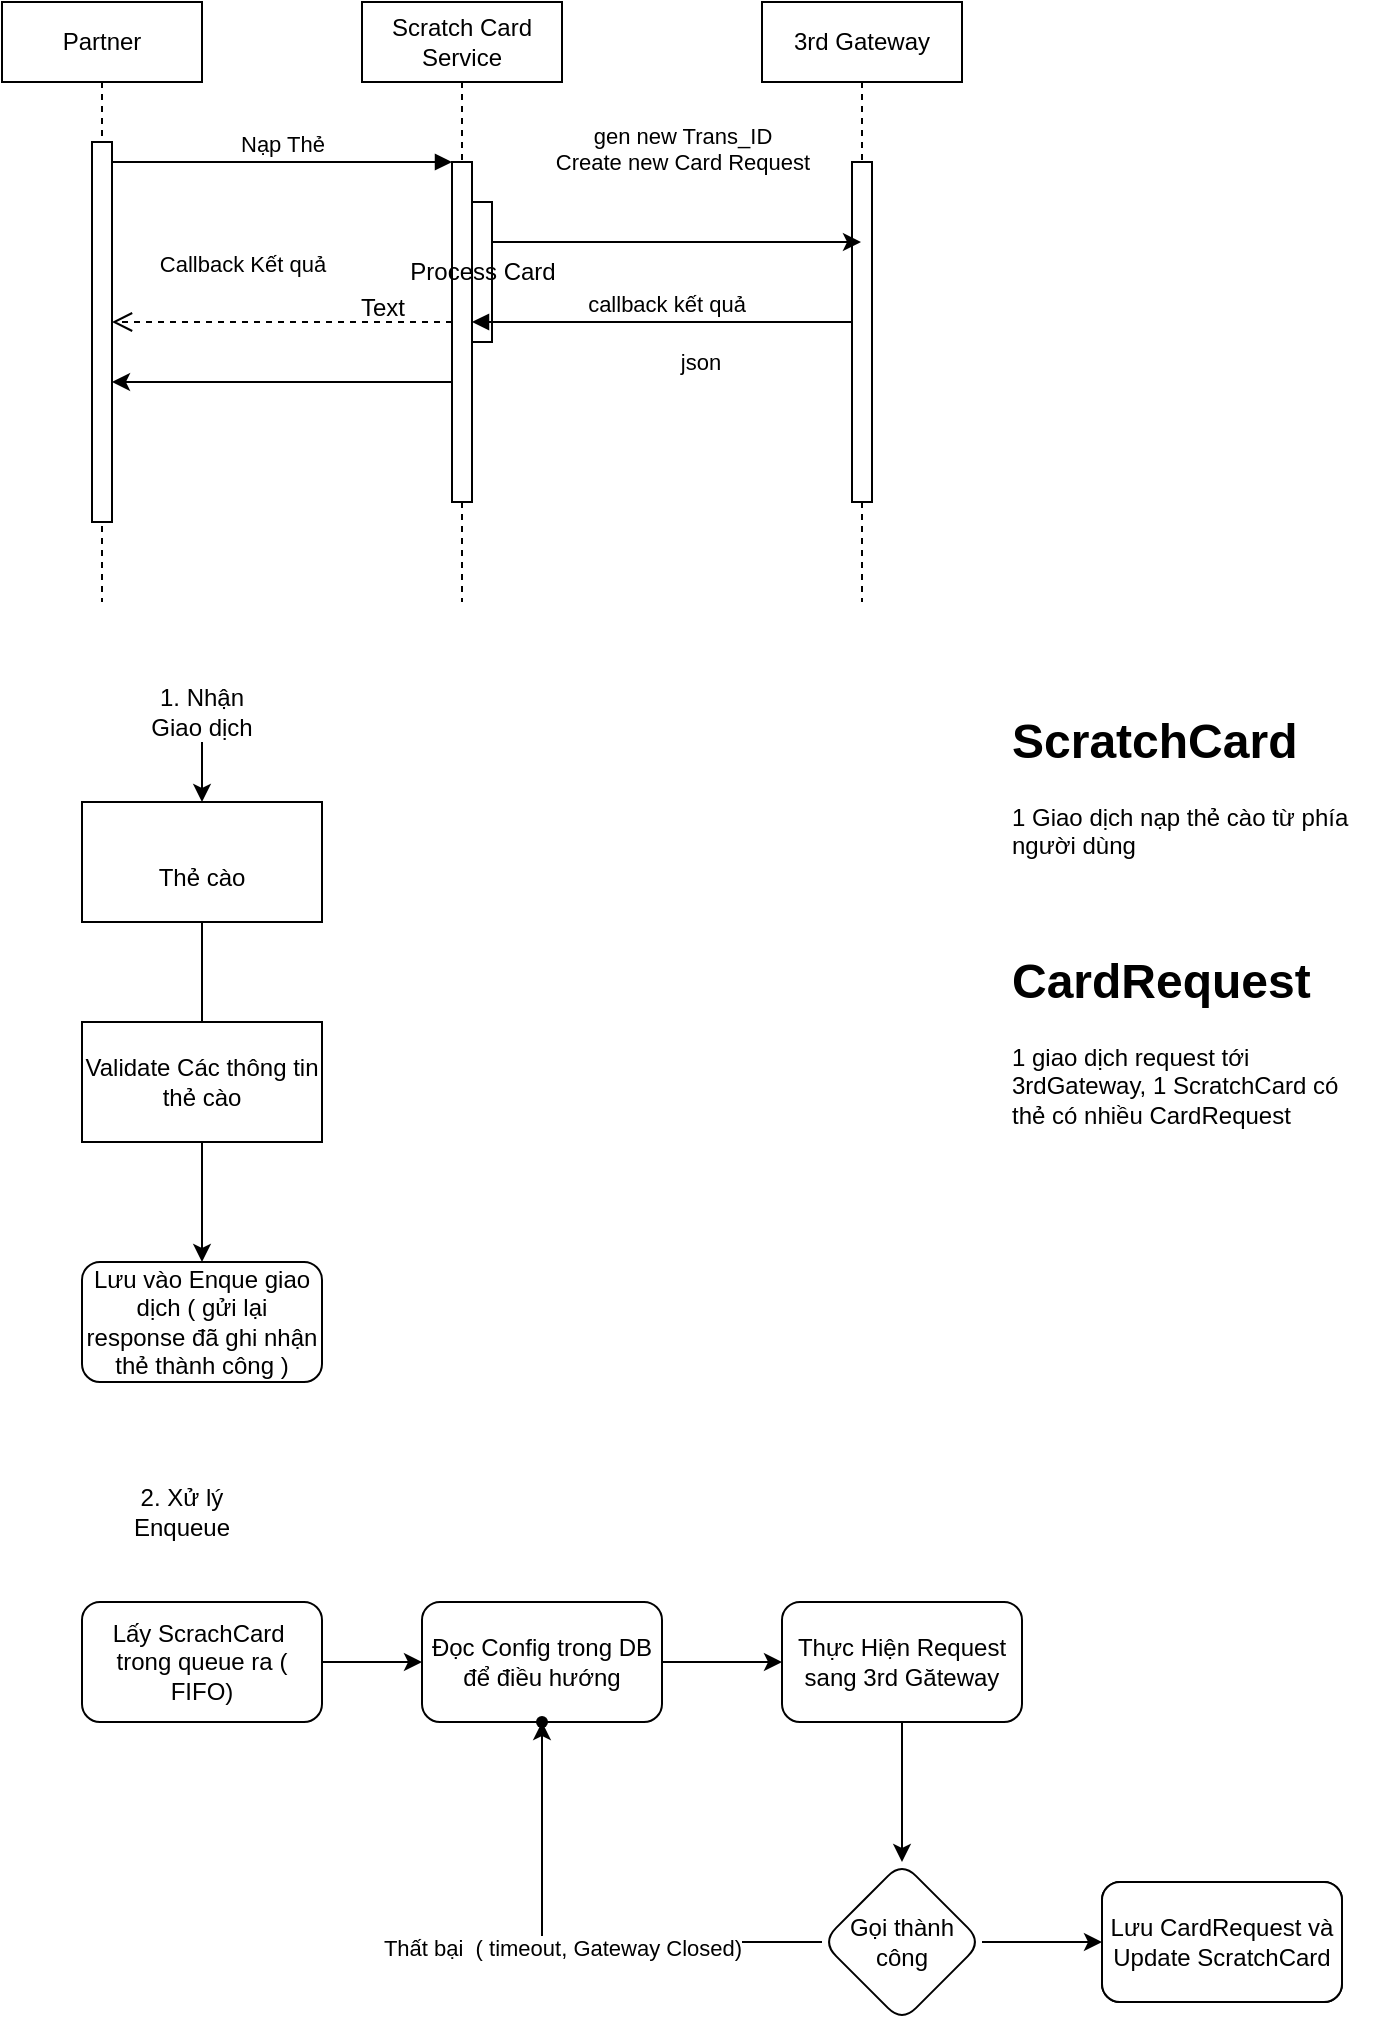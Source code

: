 <mxfile version="21.8.2" type="github">
  <diagram name="Page-1" id="2YBvvXClWsGukQMizWep">
    <mxGraphModel dx="1562" dy="876" grid="1" gridSize="10" guides="1" tooltips="1" connect="1" arrows="1" fold="1" page="1" pageScale="1" pageWidth="850" pageHeight="1100" math="0" shadow="0">
      <root>
        <mxCell id="0" />
        <mxCell id="1" parent="0" />
        <mxCell id="aM9ryv3xv72pqoxQDRHE-1" value="Partner" style="shape=umlLifeline;perimeter=lifelinePerimeter;whiteSpace=wrap;html=1;container=0;dropTarget=0;collapsible=0;recursiveResize=0;outlineConnect=0;portConstraint=eastwest;newEdgeStyle={&quot;edgeStyle&quot;:&quot;elbowEdgeStyle&quot;,&quot;elbow&quot;:&quot;vertical&quot;,&quot;curved&quot;:0,&quot;rounded&quot;:0};" parent="1" vertex="1">
          <mxGeometry x="40" y="40" width="100" height="300" as="geometry" />
        </mxCell>
        <mxCell id="aM9ryv3xv72pqoxQDRHE-2" value="" style="html=1;points=[];perimeter=orthogonalPerimeter;outlineConnect=0;targetShapes=umlLifeline;portConstraint=eastwest;newEdgeStyle={&quot;edgeStyle&quot;:&quot;elbowEdgeStyle&quot;,&quot;elbow&quot;:&quot;vertical&quot;,&quot;curved&quot;:0,&quot;rounded&quot;:0};" parent="aM9ryv3xv72pqoxQDRHE-1" vertex="1">
          <mxGeometry x="45" y="70" width="10" height="190" as="geometry" />
        </mxCell>
        <mxCell id="aM9ryv3xv72pqoxQDRHE-5" value="Scratch Card Service" style="shape=umlLifeline;perimeter=lifelinePerimeter;whiteSpace=wrap;html=1;container=0;dropTarget=0;collapsible=0;recursiveResize=0;outlineConnect=0;portConstraint=eastwest;newEdgeStyle={&quot;edgeStyle&quot;:&quot;elbowEdgeStyle&quot;,&quot;elbow&quot;:&quot;vertical&quot;,&quot;curved&quot;:0,&quot;rounded&quot;:0};" parent="1" vertex="1">
          <mxGeometry x="220" y="40" width="100" height="300" as="geometry" />
        </mxCell>
        <mxCell id="aM9ryv3xv72pqoxQDRHE-6" value="" style="html=1;points=[];perimeter=orthogonalPerimeter;outlineConnect=0;targetShapes=umlLifeline;portConstraint=eastwest;newEdgeStyle={&quot;edgeStyle&quot;:&quot;elbowEdgeStyle&quot;,&quot;elbow&quot;:&quot;vertical&quot;,&quot;curved&quot;:0,&quot;rounded&quot;:0};" parent="aM9ryv3xv72pqoxQDRHE-5" vertex="1">
          <mxGeometry x="45" y="80" width="10" height="170" as="geometry" />
        </mxCell>
        <mxCell id="aM9ryv3xv72pqoxQDRHE-4" value="Process Card" style="html=1;points=[];perimeter=orthogonalPerimeter;outlineConnect=0;targetShapes=umlLifeline;portConstraint=eastwest;newEdgeStyle={&quot;edgeStyle&quot;:&quot;elbowEdgeStyle&quot;,&quot;elbow&quot;:&quot;vertical&quot;,&quot;curved&quot;:0,&quot;rounded&quot;:0};" parent="aM9ryv3xv72pqoxQDRHE-5" vertex="1">
          <mxGeometry x="55" y="100" width="10" height="70" as="geometry" />
        </mxCell>
        <mxCell id="aM9ryv3xv72pqoxQDRHE-7" value="Nạp Thẻ" style="html=1;verticalAlign=bottom;endArrow=block;edgeStyle=elbowEdgeStyle;elbow=vertical;curved=0;rounded=0;" parent="1" source="aM9ryv3xv72pqoxQDRHE-2" target="aM9ryv3xv72pqoxQDRHE-6" edge="1">
          <mxGeometry relative="1" as="geometry">
            <mxPoint x="195" y="130" as="sourcePoint" />
            <Array as="points">
              <mxPoint x="180" y="120" />
            </Array>
          </mxGeometry>
        </mxCell>
        <mxCell id="aM9ryv3xv72pqoxQDRHE-8" value="Callback Kết quả" style="html=1;verticalAlign=bottom;endArrow=open;dashed=1;endSize=8;edgeStyle=elbowEdgeStyle;elbow=vertical;curved=0;rounded=0;" parent="1" source="aM9ryv3xv72pqoxQDRHE-6" target="aM9ryv3xv72pqoxQDRHE-2" edge="1">
          <mxGeometry x="0.235" y="-20" relative="1" as="geometry">
            <mxPoint x="195" y="205" as="targetPoint" />
            <Array as="points">
              <mxPoint x="190" y="200" />
              <mxPoint x="190" y="280" />
            </Array>
            <mxPoint as="offset" />
          </mxGeometry>
        </mxCell>
        <mxCell id="aM9ryv3xv72pqoxQDRHE-9" value="callback kết quả" style="html=1;verticalAlign=bottom;endArrow=block;edgeStyle=elbowEdgeStyle;elbow=vertical;curved=0;rounded=0;" parent="1" source="JliSDwymSqfBBgYboHcV-1" target="aM9ryv3xv72pqoxQDRHE-6" edge="1">
          <mxGeometry relative="1" as="geometry">
            <mxPoint x="175" y="160" as="sourcePoint" />
            <Array as="points">
              <mxPoint x="290" y="200" />
            </Array>
          </mxGeometry>
        </mxCell>
        <mxCell id="JliSDwymSqfBBgYboHcV-5" value="json" style="edgeLabel;html=1;align=center;verticalAlign=middle;resizable=0;points=[];" parent="aM9ryv3xv72pqoxQDRHE-9" vertex="1" connectable="0">
          <mxGeometry x="-0.277" y="1" relative="1" as="geometry">
            <mxPoint x="-10" y="19" as="offset" />
          </mxGeometry>
        </mxCell>
        <mxCell id="JliSDwymSqfBBgYboHcV-1" value="3rd Gateway" style="shape=umlLifeline;perimeter=lifelinePerimeter;whiteSpace=wrap;html=1;container=0;dropTarget=0;collapsible=0;recursiveResize=0;outlineConnect=0;portConstraint=eastwest;newEdgeStyle={&quot;edgeStyle&quot;:&quot;elbowEdgeStyle&quot;,&quot;elbow&quot;:&quot;vertical&quot;,&quot;curved&quot;:0,&quot;rounded&quot;:0};" parent="1" vertex="1">
          <mxGeometry x="420" y="40" width="100" height="300" as="geometry" />
        </mxCell>
        <mxCell id="JliSDwymSqfBBgYboHcV-2" value="" style="html=1;points=[];perimeter=orthogonalPerimeter;outlineConnect=0;targetShapes=umlLifeline;portConstraint=eastwest;newEdgeStyle={&quot;edgeStyle&quot;:&quot;elbowEdgeStyle&quot;,&quot;elbow&quot;:&quot;vertical&quot;,&quot;curved&quot;:0,&quot;rounded&quot;:0};" parent="JliSDwymSqfBBgYboHcV-1" vertex="1">
          <mxGeometry x="45" y="80" width="10" height="170" as="geometry" />
        </mxCell>
        <mxCell id="JliSDwymSqfBBgYboHcV-3" value="" style="edgeStyle=elbowEdgeStyle;rounded=0;orthogonalLoop=1;jettySize=auto;html=1;elbow=vertical;curved=0;" parent="1" source="aM9ryv3xv72pqoxQDRHE-4" target="JliSDwymSqfBBgYboHcV-1" edge="1">
          <mxGeometry relative="1" as="geometry">
            <Array as="points">
              <mxPoint x="370" y="160" />
            </Array>
          </mxGeometry>
        </mxCell>
        <mxCell id="JliSDwymSqfBBgYboHcV-4" value="&lt;div&gt;gen new Trans_ID&lt;/div&gt;&lt;div&gt;Create new Card Request&lt;/div&gt;&lt;div&gt;&lt;br&gt;&lt;/div&gt;" style="edgeLabel;html=1;align=center;verticalAlign=middle;resizable=0;points=[];" parent="JliSDwymSqfBBgYboHcV-3" vertex="1" connectable="0">
          <mxGeometry x="0.061" y="1" relative="1" as="geometry">
            <mxPoint x="-3" y="-39" as="offset" />
          </mxGeometry>
        </mxCell>
        <mxCell id="XB0kFff-WBzxuI54zyYx-3" style="edgeStyle=orthogonalEdgeStyle;rounded=0;orthogonalLoop=1;jettySize=auto;html=1;entryX=0.5;entryY=0;entryDx=0;entryDy=0;" parent="1" source="XB0kFff-WBzxuI54zyYx-1" target="XB0kFff-WBzxuI54zyYx-2" edge="1">
          <mxGeometry relative="1" as="geometry" />
        </mxCell>
        <mxCell id="XB0kFff-WBzxuI54zyYx-1" value="&lt;div&gt;&amp;nbsp;&lt;br&gt;&lt;/div&gt;&lt;div&gt;Thẻ cào&lt;/div&gt;" style="rounded=0;whiteSpace=wrap;html=1;" parent="1" vertex="1">
          <mxGeometry x="80" y="440" width="120" height="60" as="geometry" />
        </mxCell>
        <mxCell id="XB0kFff-WBzxuI54zyYx-2" value="Lưu vào Enque giao dịch ( gửi lại response đã ghi nhận thẻ thành công )" style="rounded=1;whiteSpace=wrap;html=1;" parent="1" vertex="1">
          <mxGeometry x="80" y="670" width="120" height="60" as="geometry" />
        </mxCell>
        <mxCell id="XB0kFff-WBzxuI54zyYx-5" value="&lt;h1&gt;ScratchCard&lt;br&gt;&lt;/h1&gt;&lt;p&gt;1 Giao dịch nạp thẻ cào từ phía người dùng&lt;br&gt;&lt;/p&gt;" style="text;html=1;strokeColor=none;fillColor=none;spacing=5;spacingTop=-20;whiteSpace=wrap;overflow=hidden;rounded=0;" parent="1" vertex="1">
          <mxGeometry x="540" y="390" width="190" height="120" as="geometry" />
        </mxCell>
        <mxCell id="XB0kFff-WBzxuI54zyYx-6" value="&lt;h1&gt;CardRequest&lt;br&gt;&lt;/h1&gt;&lt;p&gt;1 giao dịch request tới 3rdGateway, 1 ScratchCard có thẻ có nhiều CardRequest&lt;br&gt;&lt;/p&gt;" style="text;html=1;strokeColor=none;fillColor=none;spacing=5;spacingTop=-20;whiteSpace=wrap;overflow=hidden;rounded=0;" parent="1" vertex="1">
          <mxGeometry x="540" y="510" width="190" height="120" as="geometry" />
        </mxCell>
        <mxCell id="XB0kFff-WBzxuI54zyYx-7" value="Validate Các thông tin thẻ cào" style="rounded=0;whiteSpace=wrap;html=1;" parent="1" vertex="1">
          <mxGeometry x="80" y="550" width="120" height="60" as="geometry" />
        </mxCell>
        <mxCell id="3bCc3TMQqqLkJ8yuEZmT-1" value="" style="edgeStyle=orthogonalEdgeStyle;rounded=0;orthogonalLoop=1;jettySize=auto;html=1;" parent="1" source="XB0kFff-WBzxuI54zyYx-8" target="XB0kFff-WBzxuI54zyYx-1" edge="1">
          <mxGeometry relative="1" as="geometry" />
        </mxCell>
        <mxCell id="XB0kFff-WBzxuI54zyYx-8" value="1. Nhận Giao dịch" style="text;html=1;strokeColor=none;fillColor=none;align=center;verticalAlign=middle;whiteSpace=wrap;rounded=0;" parent="1" vertex="1">
          <mxGeometry x="110" y="380" width="60" height="30" as="geometry" />
        </mxCell>
        <mxCell id="XB0kFff-WBzxuI54zyYx-11" value="2. Xử lý Enqueue" style="text;html=1;strokeColor=none;fillColor=none;align=center;verticalAlign=middle;whiteSpace=wrap;rounded=0;" parent="1" vertex="1">
          <mxGeometry x="100" y="780" width="60" height="30" as="geometry" />
        </mxCell>
        <mxCell id="XB0kFff-WBzxuI54zyYx-14" style="edgeStyle=orthogonalEdgeStyle;rounded=0;orthogonalLoop=1;jettySize=auto;html=1;" parent="1" source="XB0kFff-WBzxuI54zyYx-12" target="XB0kFff-WBzxuI54zyYx-13" edge="1">
          <mxGeometry relative="1" as="geometry">
            <mxPoint x="240" y="870" as="targetPoint" />
          </mxGeometry>
        </mxCell>
        <mxCell id="XB0kFff-WBzxuI54zyYx-12" value="Lấy ScrachCard&amp;nbsp; trong queue ra ( FIFO)" style="rounded=1;whiteSpace=wrap;html=1;" parent="1" vertex="1">
          <mxGeometry x="80" y="840" width="120" height="60" as="geometry" />
        </mxCell>
        <mxCell id="XB0kFff-WBzxuI54zyYx-17" value="" style="edgeStyle=orthogonalEdgeStyle;rounded=0;orthogonalLoop=1;jettySize=auto;html=1;" parent="1" source="XB0kFff-WBzxuI54zyYx-13" target="XB0kFff-WBzxuI54zyYx-16" edge="1">
          <mxGeometry relative="1" as="geometry" />
        </mxCell>
        <mxCell id="XB0kFff-WBzxuI54zyYx-13" value="Đọc Config trong DB để điều hướng " style="rounded=1;whiteSpace=wrap;html=1;" parent="1" vertex="1">
          <mxGeometry x="250" y="840" width="120" height="60" as="geometry" />
        </mxCell>
        <mxCell id="XB0kFff-WBzxuI54zyYx-22" value="" style="edgeStyle=orthogonalEdgeStyle;rounded=0;orthogonalLoop=1;jettySize=auto;html=1;" parent="1" source="XB0kFff-WBzxuI54zyYx-16" target="XB0kFff-WBzxuI54zyYx-21" edge="1">
          <mxGeometry relative="1" as="geometry" />
        </mxCell>
        <mxCell id="XB0kFff-WBzxuI54zyYx-16" value="Thực Hiện Request sang 3rd Găteway" style="rounded=1;whiteSpace=wrap;html=1;" parent="1" vertex="1">
          <mxGeometry x="430" y="840" width="120" height="60" as="geometry" />
        </mxCell>
        <mxCell id="XB0kFff-WBzxuI54zyYx-27" value="" style="edgeStyle=orthogonalEdgeStyle;rounded=0;orthogonalLoop=1;jettySize=auto;html=1;" parent="1" source="XB0kFff-WBzxuI54zyYx-21" target="XB0kFff-WBzxuI54zyYx-26" edge="1">
          <mxGeometry relative="1" as="geometry" />
        </mxCell>
        <mxCell id="XB0kFff-WBzxuI54zyYx-29" value="" style="edgeStyle=orthogonalEdgeStyle;rounded=0;orthogonalLoop=1;jettySize=auto;html=1;" parent="1" source="XB0kFff-WBzxuI54zyYx-21" target="XB0kFff-WBzxuI54zyYx-28" edge="1">
          <mxGeometry relative="1" as="geometry" />
        </mxCell>
        <mxCell id="XB0kFff-WBzxuI54zyYx-30" value="&lt;div&gt;Thất bại&amp;nbsp; ( timeout, Gateway Closed)&lt;/div&gt;&lt;div&gt;&lt;br&gt;&lt;/div&gt;" style="edgeLabel;html=1;align=center;verticalAlign=middle;resizable=0;points=[];" parent="XB0kFff-WBzxuI54zyYx-29" vertex="1" connectable="0">
          <mxGeometry x="-0.52" y="-2" relative="1" as="geometry">
            <mxPoint x="-70" y="12" as="offset" />
          </mxGeometry>
        </mxCell>
        <mxCell id="XB0kFff-WBzxuI54zyYx-21" value="Gọi thành công" style="rhombus;whiteSpace=wrap;html=1;rounded=1;" parent="1" vertex="1">
          <mxGeometry x="450" y="970" width="80" height="80" as="geometry" />
        </mxCell>
        <mxCell id="XB0kFff-WBzxuI54zyYx-26" value="" style="rounded=1;whiteSpace=wrap;html=1;" parent="1" vertex="1">
          <mxGeometry x="590" y="980" width="120" height="60" as="geometry" />
        </mxCell>
        <mxCell id="XB0kFff-WBzxuI54zyYx-28" value="" style="shape=waypoint;sketch=0;size=6;pointerEvents=1;points=[];fillColor=default;resizable=0;rotatable=0;perimeter=centerPerimeter;snapToPoint=1;rounded=1;" parent="1" vertex="1">
          <mxGeometry x="300" y="890" width="20" height="20" as="geometry" />
        </mxCell>
        <mxCell id="XB0kFff-WBzxuI54zyYx-31" value="Lưu CardRequest và Update ScratchCard " style="rounded=1;whiteSpace=wrap;html=1;" parent="1" vertex="1">
          <mxGeometry x="590" y="980" width="120" height="60" as="geometry" />
        </mxCell>
        <mxCell id="t99A4bFoEA9lwXHTiNUI-2" value="" style="edgeStyle=orthogonalEdgeStyle;rounded=0;orthogonalLoop=1;jettySize=auto;html=1;" parent="1" edge="1">
          <mxGeometry relative="1" as="geometry">
            <mxPoint x="265" y="230" as="sourcePoint" />
            <mxPoint x="95" y="230" as="targetPoint" />
          </mxGeometry>
        </mxCell>
        <mxCell id="t99A4bFoEA9lwXHTiNUI-1" value="Text" style="text;html=1;align=center;verticalAlign=middle;resizable=0;points=[];autosize=1;strokeColor=none;fillColor=none;" parent="1" vertex="1">
          <mxGeometry x="210" y="178" width="40" height="30" as="geometry" />
        </mxCell>
      </root>
    </mxGraphModel>
  </diagram>
</mxfile>
